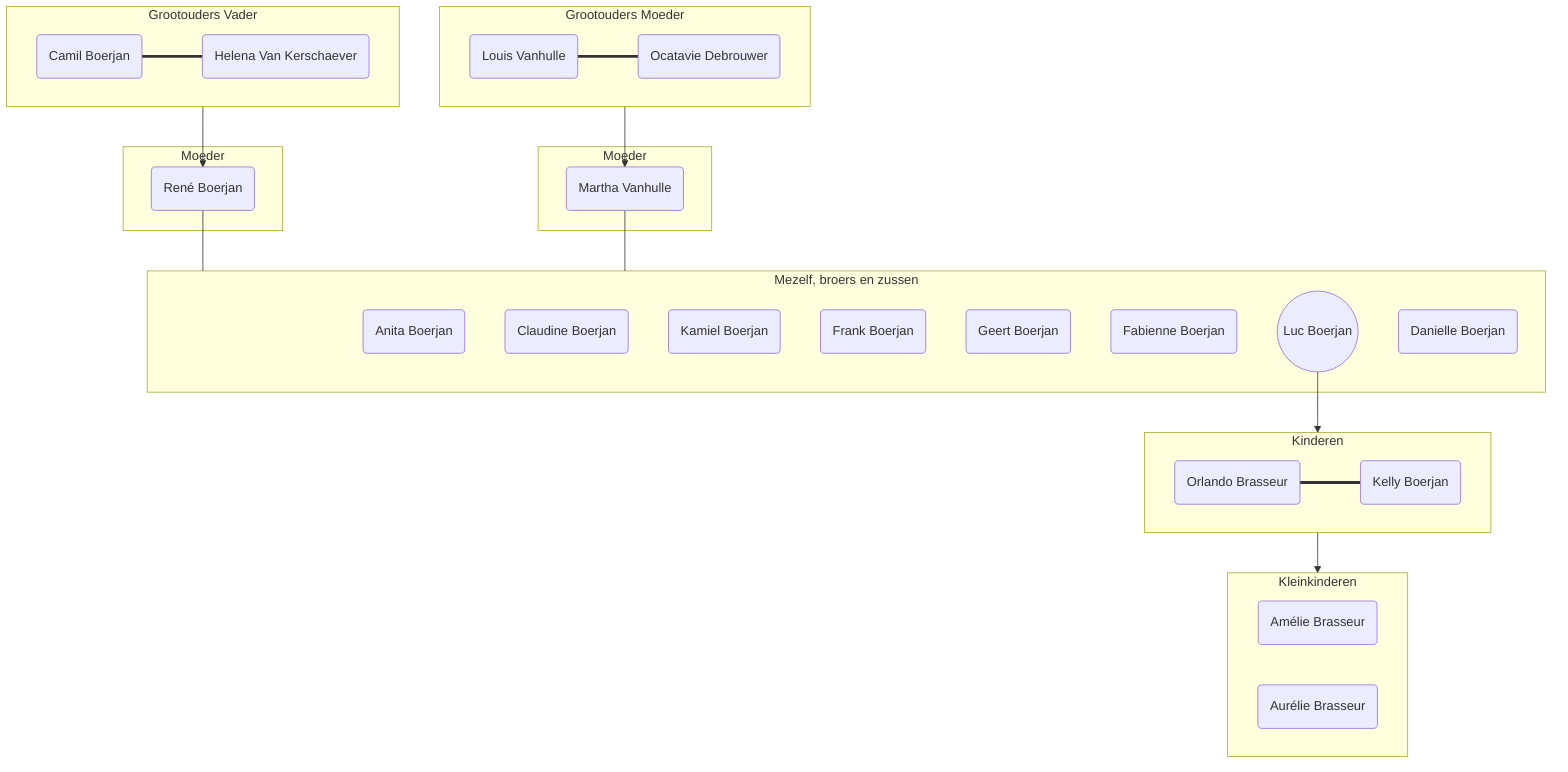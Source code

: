 graph TD

GrandPaDad("Camil Boerjan")
GrandMaDad("Helena Van Kerschaever")
GrandPaMom("Louis Vanhulle")
GrandMaMom("Ocatavie Debrouwer")

%% -- parents --
Dad("René Boerjan")
Mom("Martha Vanhulle")

%% -- Children --
Sister1("Anita Boerjan")
Sister2("Claudine Boerjan")
Broer1("Kamiel Boerjan")
Broer2("Frank Boerjan")
Broer3("Geert Boerjan")
Sister3("Fabienne Boerjan")
Me(("Luc Boerjan"))
Sister4("Danielle Boerjan")


%% --- Children --
Kindvriend("Orlando Brasseur")
Kind("Kelly Boerjan")

%% -- Grandchildren --
Kleinkind1("Amélie Brasseur")
Kleinkind2("Aurélie Brasseur")

%% -- Relationships --

subgraph Siblings["Mezelf, broers en zussen"]
    Sister1
    Sister2
    Broer1
    Broer2
    Broer3
    Sister3
    Me
    Sister4
end

subgraph Mother["Moeder"]
    direction LR
    Mom
end


subgraph Father["Moeder"]
    direction LR
    Dad
end



subgraph MomsParents["Grootouders Moeder"]
    direction LR
    GrandPaMom === GrandMaMom
end


subgraph DadsParents["Grootouders Vader"]
    direction LR
    GrandPaDad === GrandMaDad
end

subgraph Children["Kinderen"]
    direction LR
    Kindvriend === Kind
end

subgraph Kleinkinderen["Kleinkinderen"]
    Kleinkind1
    Kleinkind2
end

DadsParents --> Dad
MomsParents --> Mom
Dad --- Siblings
Mom --- Siblings
Me --> Children

Children --> Kleinkinderen